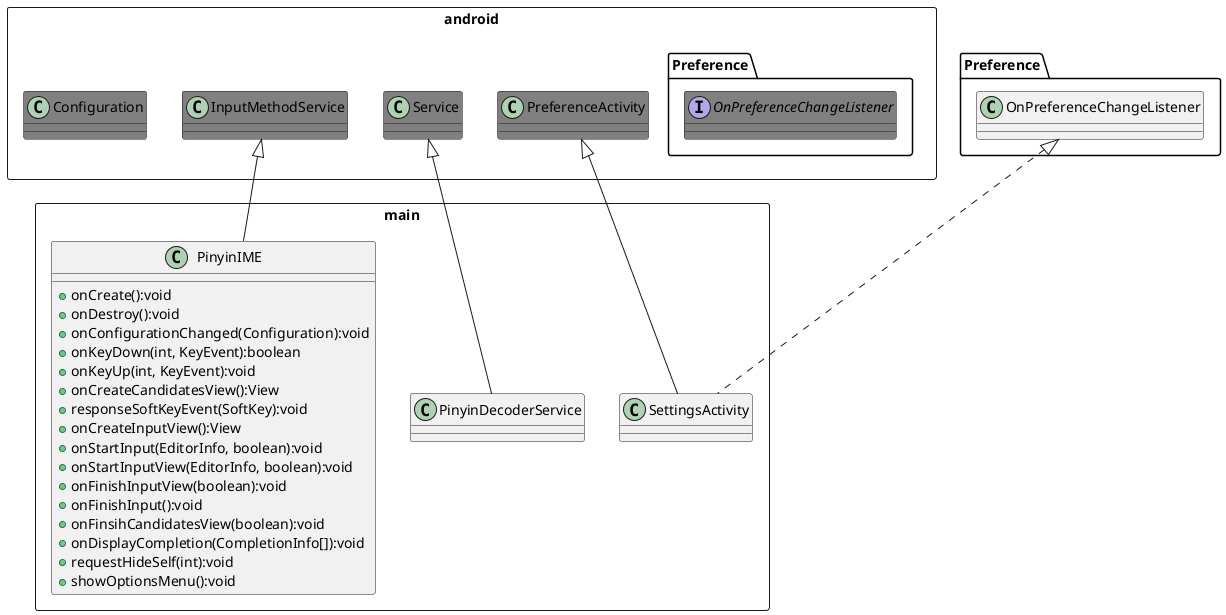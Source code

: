 
' SeeTo:
' http://plantuml.com/zh/class-diagram

' Goal: present all classes in this application
' Note:
' 1. the color of framework will be gray
'
@startuml
' Android framework interfaces/classes
package android <<Rectangle>> {
interface Preference.OnPreferenceChangeListener #gray

class Service #gray
class InputMethodService #gray
class PreferenceActivity #gray

class Configuration #gray
}

' interfaces/classes
package main <<Rectangle>> {
class PinyinDecoderService
class PinyinIME {
    +onCreate():void
    +onDestroy():void
    +onConfigurationChanged(Configuration):void
    +onKeyDown(int, KeyEvent):boolean
    +onKeyUp(int, KeyEvent):void
    +onCreateCandidatesView():View
    +responseSoftKeyEvent(SoftKey):void
    +onCreateInputView():View
    +onStartInput(EditorInfo, boolean):void
    +onStartInputView(EditorInfo, boolean):void
    +onFinishInputView(boolean):void
    +onFinishInput():void
    +onFinsihCandidatesView(boolean):void
    +onDisplayCompletion(CompletionInfo[]):void
    +requestHideSelf(int):void
    +showOptionsMenu():void
}
class SettingsActivity
}

' relationship
' inheritance
Service <|-- PinyinDecoderService
InputMethodService <|-- PinyinIME
PreferenceActivity <|-- SettingsActivity
Preference.OnPreferenceChangeListener <|.. SettingsActivity
' decomposition

@enduml
